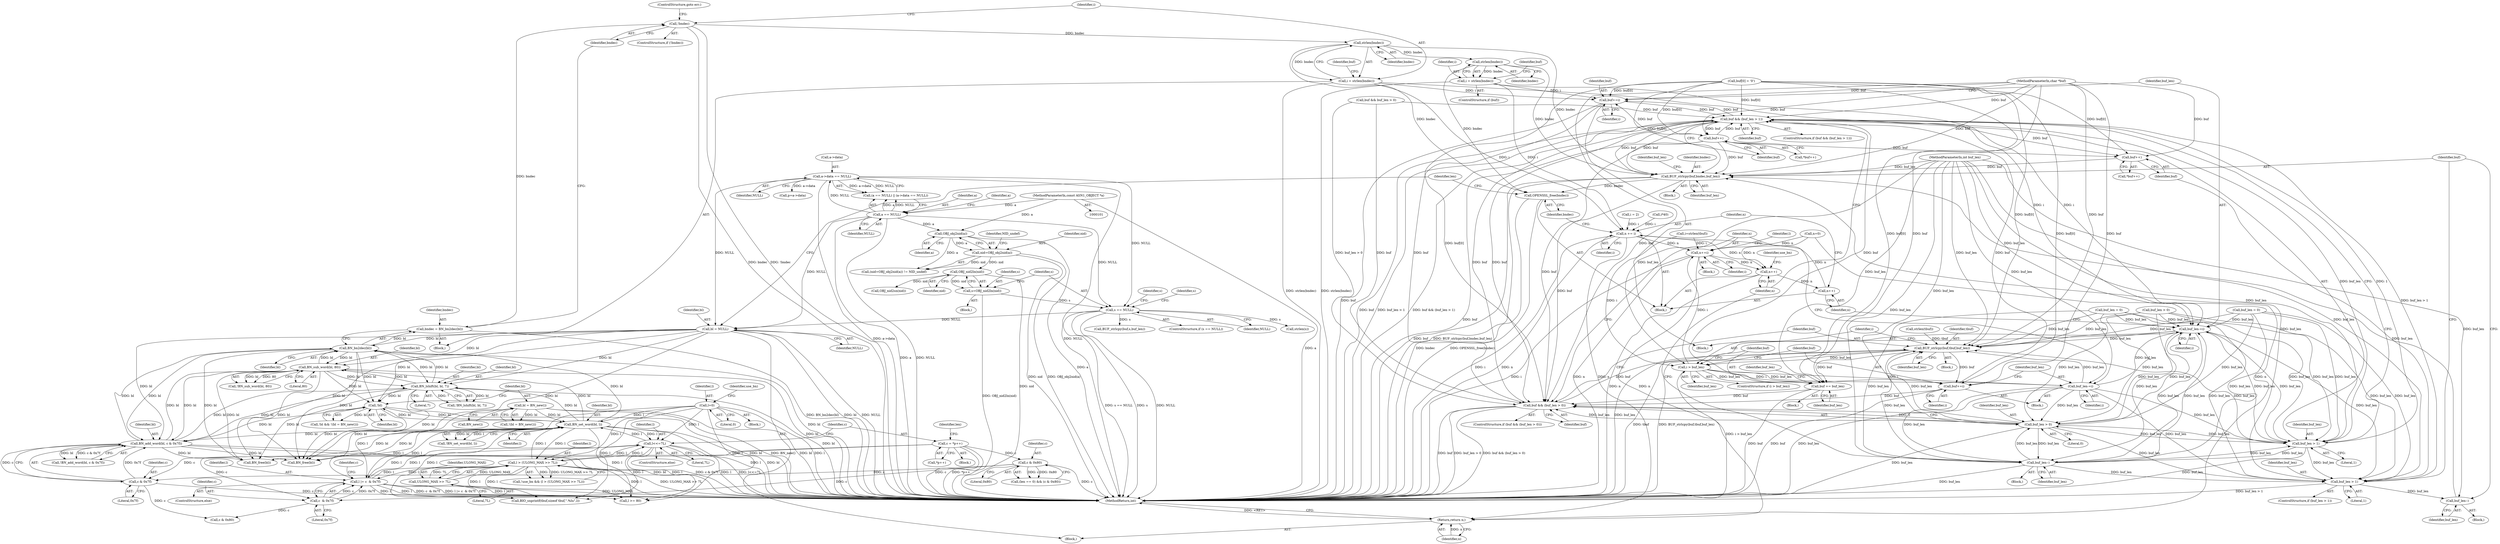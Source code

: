 digraph "0_openssl_0042fb5fd1c9d257d713b15a1f45da05cf5c1c87@API" {
"1000378" [label="(Call,strlen(bndec))"];
"1000373" [label="(Call,!bndec)"];
"1000368" [label="(Call,bndec = BN_bn2dec(bl))"];
"1000370" [label="(Call,BN_bn2dec(bl))"];
"1000311" [label="(Call,BN_sub_word(bl, 80))"];
"1000283" [label="(Call,BN_lshift(bl, bl, 7))"];
"1000194" [label="(Call,bl = NULL)"];
"1000136" [label="(Call,a->data == NULL)"];
"1000133" [label="(Call,a == NULL)"];
"1000104" [label="(MethodParameterIn,const ASN1_OBJECT *a)"];
"1000159" [label="(Call,s == NULL)"];
"1000154" [label="(Call,s=OBJ_nid2ln(nid))"];
"1000156" [label="(Call,OBJ_nid2ln(nid))"];
"1000148" [label="(Call,nid=OBJ_obj2nid(a))"];
"1000150" [label="(Call,OBJ_obj2nid(a))"];
"1000271" [label="(Call,BN_set_word(bl, l))"];
"1000262" [label="(Call,!bl)"];
"1000232" [label="(Call,BN_add_word(bl, c & 0x7f))"];
"1000234" [label="(Call,c & 0x7f)"];
"1000211" [label="(Call,c = *p++)"];
"1000223" [label="(Call,c & 0x80)"];
"1000265" [label="(Call,bl = BN_new())"];
"1000289" [label="(Call,l<<=7L)"];
"1000254" [label="(Call,l > (ULONG_MAX >> 7L))"];
"1000239" [label="(Call,l |= c  & 0x7f)"];
"1000202" [label="(Call,l=0)"];
"1000241" [label="(Call,c  & 0x7f)"];
"1000256" [label="(Call,ULONG_MAX >> 7L)"];
"1000376" [label="(Call,i = strlen(bndec))"];
"1000414" [label="(Call,buf+=i)"];
"1000343" [label="(Call,buf && (buf_len > 1))"];
"1000351" [label="(Call,buf++)"];
"1000396" [label="(Call,buf++)"];
"1000405" [label="(Call,BUF_strlcpy(buf,bndec,buf_len))"];
"1000425" [label="(Call,OPENSSL_free(bndec))"];
"1000440" [label="(Call,buf && (buf_len > 0))"];
"1000446" [label="(Call,BUF_strlcpy(buf,tbuf,buf_len))"];
"1000451" [label="(Call,i > buf_len)"];
"1000455" [label="(Call,buf += buf_len)"];
"1000463" [label="(Call,buf+=i)"];
"1000466" [label="(Call,buf_len-=i)"];
"1000345" [label="(Call,buf_len > 1)"];
"1000360" [label="(Call,buf_len--)"];
"1000390" [label="(Call,buf_len > 1)"];
"1000403" [label="(Call,buf_len--)"];
"1000417" [label="(Call,buf_len-=i)"];
"1000442" [label="(Call,buf_len > 0)"];
"1000469" [label="(Call,n+=i)"];
"1000362" [label="(Call,n++)"];
"1000420" [label="(Call,n++)"];
"1000422" [label="(Call,n += i)"];
"1000479" [label="(Return,return n;)"];
"1000384" [label="(Call,strlen(bndec))"];
"1000382" [label="(Call,i = strlen(bndec))"];
"1000379" [label="(Identifier,bndec)"];
"1000360" [label="(Call,buf_len--)"];
"1000339" [label="(Call,i*40)"];
"1000242" [label="(Identifier,c)"];
"1000311" [label="(Call,BN_sub_word(bl, 80))"];
"1000376" [label="(Call,i = strlen(bndec))"];
"1000417" [label="(Call,buf_len-=i)"];
"1000413" [label="(Block,)"];
"1000186" [label="(Call,p=a->data)"];
"1000285" [label="(Identifier,bl)"];
"1000265" [label="(Call,bl = BN_new())"];
"1000419" [label="(Identifier,i)"];
"1000258" [label="(Literal,7L)"];
"1000234" [label="(Call,c & 0x7f)"];
"1000150" [label="(Call,OBJ_obj2nid(a))"];
"1000422" [label="(Call,n += i)"];
"1000382" [label="(Call,i = strlen(bndec))"];
"1000416" [label="(Identifier,i)"];
"1000163" [label="(Identifier,s)"];
"1000271" [label="(Call,BN_set_word(bl, l))"];
"1000346" [label="(Identifier,buf_len)"];
"1000374" [label="(Identifier,bndec)"];
"1000134" [label="(Identifier,a)"];
"1000294" [label="(Block,)"];
"1000428" [label="(Block,)"];
"1000456" [label="(Identifier,buf)"];
"1000194" [label="(Call,bl = NULL)"];
"1000159" [label="(Call,s == NULL)"];
"1000403" [label="(Call,buf_len--)"];
"1000410" [label="(Identifier,buf_len)"];
"1000420" [label="(Call,n++)"];
"1000373" [label="(Call,!bndec)"];
"1000343" [label="(Call,buf && (buf_len > 1))"];
"1000255" [label="(Identifier,l)"];
"1000263" [label="(Identifier,bl)"];
"1000225" [label="(Literal,0x80)"];
"1000362" [label="(Call,n++)"];
"1000254" [label="(Call,l > (ULONG_MAX >> 7L))"];
"1000465" [label="(Identifier,i)"];
"1000158" [label="(ControlStructure,if (s == NULL))"];
"1000351" [label="(Call,buf++)"];
"1000442" [label="(Call,buf_len > 0)"];
"1000447" [label="(Identifier,buf)"];
"1000458" [label="(Call,buf_len = 0)"];
"1000213" [label="(Call,*p++)"];
"1000453" [label="(Identifier,buf_len)"];
"1000435" [label="(Call,i=strlen(tbuf))"];
"1000251" [label="(Call,!use_bn && (l > (ULONG_MAX >> 7L)))"];
"1000202" [label="(Call,l=0)"];
"1000133" [label="(Call,a == NULL)"];
"1000154" [label="(Call,s=OBJ_nid2ln(nid))"];
"1000201" [label="(Block,)"];
"1000121" [label="(Call,buf && buf_len > 0)"];
"1000407" [label="(Identifier,bndec)"];
"1000404" [label="(Identifier,buf_len)"];
"1000439" [label="(ControlStructure,if (buf && (buf_len > 0)))"];
"1000421" [label="(Identifier,n)"];
"1000347" [label="(Literal,1)"];
"1000256" [label="(Call,ULONG_MAX >> 7L)"];
"1000219" [label="(Call,(len == 0) && (c & 0x80))"];
"1000283" [label="(Call,BN_lshift(bl, bl, 7))"];
"1000418" [label="(Identifier,buf_len)"];
"1000286" [label="(Literal,7)"];
"1000470" [label="(Identifier,n)"];
"1000455" [label="(Call,buf += buf_len)"];
"1000240" [label="(Identifier,l)"];
"1000462" [label="(Block,)"];
"1000212" [label="(Identifier,c)"];
"1000440" [label="(Call,buf && (buf_len > 0))"];
"1000393" [label="(Block,)"];
"1000423" [label="(Identifier,n)"];
"1000352" [label="(Identifier,buf)"];
"1000383" [label="(Identifier,i)"];
"1000284" [label="(Identifier,bl)"];
"1000445" [label="(Block,)"];
"1000206" [label="(Identifier,use_bn)"];
"1000164" [label="(Call,OBJ_nid2sn(nid))"];
"1000273" [label="(Identifier,l)"];
"1000147" [label="(Call,(nid=OBJ_obj2nid(a)) != NID_undef)"];
"1000261" [label="(Call,!bl && !(bl = BN_new()))"];
"1000388" [label="(Block,)"];
"1000451" [label="(Call,i > buf_len)"];
"1000457" [label="(Identifier,buf_len)"];
"1000415" [label="(Identifier,buf)"];
"1000312" [label="(Identifier,bl)"];
"1000480" [label="(Identifier,n)"];
"1000138" [label="(Identifier,a)"];
"1000196" [label="(Identifier,NULL)"];
"1000477" [label="(Call,BN_free(bl))"];
"1000157" [label="(Identifier,nid)"];
"1000223" [label="(Call,c & 0x80)"];
"1000109" [label="(Call,n=0)"];
"1000387" [label="(Identifier,buf)"];
"1000363" [label="(Identifier,n)"];
"1000450" [label="(ControlStructure,if (i > buf_len))"];
"1000211" [label="(Call,c = *p++)"];
"1000153" [label="(Block,)"];
"1000103" [label="(MethodParameterIn,int buf_len)"];
"1000377" [label="(Identifier,i)"];
"1000156" [label="(Call,OBJ_nid2ln(nid))"];
"1000291" [label="(Literal,7L)"];
"1000429" [label="(Call,BIO_snprintf(tbuf,sizeof tbuf,\".%lu\",l))"];
"1000371" [label="(Identifier,bl)"];
"1000484" [label="(Call,BN_free(bl))"];
"1000368" [label="(Call,bndec = BN_bn2dec(bl))"];
"1000262" [label="(Call,!bl)"];
"1000290" [label="(Identifier,l)"];
"1000270" [label="(Call,!BN_set_word(bl, l))"];
"1000123" [label="(Call,buf_len > 0)"];
"1000489" [label="(MethodReturn,int)"];
"1000469" [label="(Call,n+=i)"];
"1000414" [label="(Call,buf+=i)"];
"1000344" [label="(Identifier,buf)"];
"1000241" [label="(Call,c  & 0x7f)"];
"1000140" [label="(Identifier,NULL)"];
"1000232" [label="(Call,BN_add_word(bl, c & 0x7f))"];
"1000209" [label="(Block,)"];
"1000372" [label="(ControlStructure,if (!bndec))"];
"1000235" [label="(Identifier,c)"];
"1000161" [label="(Identifier,NULL)"];
"1000257" [label="(Identifier,ULONG_MAX)"];
"1000236" [label="(Literal,0x7f)"];
"1000350" [label="(Call,*buf++)"];
"1000137" [label="(Call,a->data)"];
"1000303" [label="(Call,i = 2)"];
"1000342" [label="(ControlStructure,if (buf && (buf_len > 1)))"];
"1000282" [label="(Call,!BN_lshift(bl, bl, 7))"];
"1000199" [label="(Identifier,len)"];
"1000155" [label="(Identifier,s)"];
"1000408" [label="(Identifier,buf_len)"];
"1000247" [label="(Identifier,c)"];
"1000204" [label="(Literal,0)"];
"1000425" [label="(Call,OPENSSL_free(bndec))"];
"1000136" [label="(Call,a->data == NULL)"];
"1000177" [label="(Call,strlen(s))"];
"1000381" [label="(Identifier,buf)"];
"1000167" [label="(Identifier,s)"];
"1000448" [label="(Identifier,tbuf)"];
"1000473" [label="(Identifier,l)"];
"1000395" [label="(Call,*buf++)"];
"1000406" [label="(Identifier,buf)"];
"1000195" [label="(Identifier,bl)"];
"1000459" [label="(Identifier,buf_len)"];
"1000463" [label="(Call,buf+=i)"];
"1000452" [label="(Identifier,i)"];
"1000106" [label="(Block,)"];
"1000267" [label="(Call,BN_new())"];
"1000437" [label="(Call,strlen(tbuf))"];
"1000466" [label="(Call,buf_len-=i)"];
"1000171" [label="(Call,BUF_strlcpy(buf,s,buf_len))"];
"1000238" [label="(ControlStructure,else)"];
"1000397" [label="(Identifier,buf)"];
"1000365" [label="(Identifier,use_bn)"];
"1000149" [label="(Identifier,nid)"];
"1000246" [label="(Call,c & 0x80)"];
"1000151" [label="(Identifier,a)"];
"1000272" [label="(Identifier,bl)"];
"1000239" [label="(Call,l |= c  & 0x7f)"];
"1000264" [label="(Call,!(bl = BN_new()))"];
"1000479" [label="(Return,return n;)"];
"1000366" [label="(Block,)"];
"1000313" [label="(Literal,80)"];
"1000160" [label="(Identifier,s)"];
"1000361" [label="(Identifier,buf_len)"];
"1000369" [label="(Identifier,bndec)"];
"1000266" [label="(Identifier,bl)"];
"1000389" [label="(ControlStructure,if (buf_len > 1))"];
"1000446" [label="(Call,BUF_strlcpy(buf,tbuf,buf_len))"];
"1000203" [label="(Identifier,l)"];
"1000345" [label="(Call,buf_len > 1)"];
"1000348" [label="(Block,)"];
"1000224" [label="(Identifier,c)"];
"1000233" [label="(Identifier,bl)"];
"1000444" [label="(Literal,0)"];
"1000380" [label="(ControlStructure,if (buf))"];
"1000467" [label="(Identifier,buf_len)"];
"1000288" [label="(ControlStructure,else)"];
"1000152" [label="(Identifier,NID_undef)"];
"1000385" [label="(Identifier,bndec)"];
"1000126" [label="(Call,buf[0] = '\0')"];
"1000299" [label="(Call,l >= 80)"];
"1000243" [label="(Literal,0x7f)"];
"1000391" [label="(Identifier,buf_len)"];
"1000424" [label="(Identifier,i)"];
"1000148" [label="(Call,nid=OBJ_obj2nid(a))"];
"1000378" [label="(Call,strlen(bndec))"];
"1000132" [label="(Call,(a == NULL) || (a->data == NULL))"];
"1000135" [label="(Identifier,NULL)"];
"1000384" [label="(Call,strlen(bndec))"];
"1000405" [label="(Call,BUF_strlcpy(buf,bndec,buf_len))"];
"1000289" [label="(Call,l<<=7L)"];
"1000396" [label="(Call,buf++)"];
"1000449" [label="(Identifier,buf_len)"];
"1000390" [label="(Call,buf_len > 1)"];
"1000454" [label="(Block,)"];
"1000375" [label="(ControlStructure,goto err;)"];
"1000441" [label="(Identifier,buf)"];
"1000468" [label="(Identifier,i)"];
"1000426" [label="(Identifier,bndec)"];
"1000231" [label="(Call,!BN_add_word(bl, c & 0x7f))"];
"1000464" [label="(Identifier,buf)"];
"1000471" [label="(Identifier,i)"];
"1000310" [label="(Call,!BN_sub_word(bl, 80))"];
"1000104" [label="(MethodParameterIn,const ASN1_OBJECT *a)"];
"1000443" [label="(Identifier,buf_len)"];
"1000409" [label="(Call,buf_len = 0)"];
"1000102" [label="(MethodParameterIn,char *buf)"];
"1000392" [label="(Literal,1)"];
"1000217" [label="(Identifier,len)"];
"1000370" [label="(Call,BN_bn2dec(bl))"];
"1000378" -> "1000376"  [label="AST: "];
"1000378" -> "1000379"  [label="CFG: "];
"1000379" -> "1000378"  [label="AST: "];
"1000376" -> "1000378"  [label="CFG: "];
"1000378" -> "1000376"  [label="DDG: bndec"];
"1000373" -> "1000378"  [label="DDG: bndec"];
"1000378" -> "1000384"  [label="DDG: bndec"];
"1000378" -> "1000405"  [label="DDG: bndec"];
"1000378" -> "1000425"  [label="DDG: bndec"];
"1000373" -> "1000372"  [label="AST: "];
"1000373" -> "1000374"  [label="CFG: "];
"1000374" -> "1000373"  [label="AST: "];
"1000375" -> "1000373"  [label="CFG: "];
"1000377" -> "1000373"  [label="CFG: "];
"1000373" -> "1000489"  [label="DDG: !bndec"];
"1000373" -> "1000489"  [label="DDG: bndec"];
"1000368" -> "1000373"  [label="DDG: bndec"];
"1000368" -> "1000366"  [label="AST: "];
"1000368" -> "1000370"  [label="CFG: "];
"1000369" -> "1000368"  [label="AST: "];
"1000370" -> "1000368"  [label="AST: "];
"1000374" -> "1000368"  [label="CFG: "];
"1000368" -> "1000489"  [label="DDG: BN_bn2dec(bl)"];
"1000370" -> "1000368"  [label="DDG: bl"];
"1000370" -> "1000371"  [label="CFG: "];
"1000371" -> "1000370"  [label="AST: "];
"1000370" -> "1000489"  [label="DDG: bl"];
"1000370" -> "1000232"  [label="DDG: bl"];
"1000370" -> "1000262"  [label="DDG: bl"];
"1000370" -> "1000283"  [label="DDG: bl"];
"1000370" -> "1000311"  [label="DDG: bl"];
"1000311" -> "1000370"  [label="DDG: bl"];
"1000283" -> "1000370"  [label="DDG: bl"];
"1000194" -> "1000370"  [label="DDG: bl"];
"1000271" -> "1000370"  [label="DDG: bl"];
"1000232" -> "1000370"  [label="DDG: bl"];
"1000370" -> "1000477"  [label="DDG: bl"];
"1000370" -> "1000484"  [label="DDG: bl"];
"1000311" -> "1000310"  [label="AST: "];
"1000311" -> "1000313"  [label="CFG: "];
"1000312" -> "1000311"  [label="AST: "];
"1000313" -> "1000311"  [label="AST: "];
"1000310" -> "1000311"  [label="CFG: "];
"1000311" -> "1000489"  [label="DDG: bl"];
"1000311" -> "1000232"  [label="DDG: bl"];
"1000311" -> "1000262"  [label="DDG: bl"];
"1000311" -> "1000283"  [label="DDG: bl"];
"1000311" -> "1000310"  [label="DDG: bl"];
"1000311" -> "1000310"  [label="DDG: 80"];
"1000283" -> "1000311"  [label="DDG: bl"];
"1000194" -> "1000311"  [label="DDG: bl"];
"1000271" -> "1000311"  [label="DDG: bl"];
"1000232" -> "1000311"  [label="DDG: bl"];
"1000311" -> "1000477"  [label="DDG: bl"];
"1000311" -> "1000484"  [label="DDG: bl"];
"1000283" -> "1000282"  [label="AST: "];
"1000283" -> "1000286"  [label="CFG: "];
"1000284" -> "1000283"  [label="AST: "];
"1000285" -> "1000283"  [label="AST: "];
"1000286" -> "1000283"  [label="AST: "];
"1000282" -> "1000283"  [label="CFG: "];
"1000283" -> "1000489"  [label="DDG: bl"];
"1000283" -> "1000232"  [label="DDG: bl"];
"1000283" -> "1000262"  [label="DDG: bl"];
"1000283" -> "1000282"  [label="DDG: bl"];
"1000283" -> "1000282"  [label="DDG: 7"];
"1000194" -> "1000283"  [label="DDG: bl"];
"1000271" -> "1000283"  [label="DDG: bl"];
"1000232" -> "1000283"  [label="DDG: bl"];
"1000283" -> "1000477"  [label="DDG: bl"];
"1000283" -> "1000484"  [label="DDG: bl"];
"1000194" -> "1000106"  [label="AST: "];
"1000194" -> "1000196"  [label="CFG: "];
"1000195" -> "1000194"  [label="AST: "];
"1000196" -> "1000194"  [label="AST: "];
"1000199" -> "1000194"  [label="CFG: "];
"1000194" -> "1000489"  [label="DDG: bl"];
"1000194" -> "1000489"  [label="DDG: NULL"];
"1000136" -> "1000194"  [label="DDG: NULL"];
"1000133" -> "1000194"  [label="DDG: NULL"];
"1000159" -> "1000194"  [label="DDG: NULL"];
"1000194" -> "1000232"  [label="DDG: bl"];
"1000194" -> "1000262"  [label="DDG: bl"];
"1000194" -> "1000477"  [label="DDG: bl"];
"1000194" -> "1000484"  [label="DDG: bl"];
"1000136" -> "1000132"  [label="AST: "];
"1000136" -> "1000140"  [label="CFG: "];
"1000137" -> "1000136"  [label="AST: "];
"1000140" -> "1000136"  [label="AST: "];
"1000132" -> "1000136"  [label="CFG: "];
"1000136" -> "1000489"  [label="DDG: NULL"];
"1000136" -> "1000489"  [label="DDG: a->data"];
"1000136" -> "1000132"  [label="DDG: a->data"];
"1000136" -> "1000132"  [label="DDG: NULL"];
"1000133" -> "1000136"  [label="DDG: NULL"];
"1000136" -> "1000159"  [label="DDG: NULL"];
"1000136" -> "1000186"  [label="DDG: a->data"];
"1000133" -> "1000132"  [label="AST: "];
"1000133" -> "1000135"  [label="CFG: "];
"1000134" -> "1000133"  [label="AST: "];
"1000135" -> "1000133"  [label="AST: "];
"1000138" -> "1000133"  [label="CFG: "];
"1000132" -> "1000133"  [label="CFG: "];
"1000133" -> "1000489"  [label="DDG: a"];
"1000133" -> "1000489"  [label="DDG: NULL"];
"1000133" -> "1000132"  [label="DDG: a"];
"1000133" -> "1000132"  [label="DDG: NULL"];
"1000104" -> "1000133"  [label="DDG: a"];
"1000133" -> "1000150"  [label="DDG: a"];
"1000133" -> "1000159"  [label="DDG: NULL"];
"1000104" -> "1000101"  [label="AST: "];
"1000104" -> "1000489"  [label="DDG: a"];
"1000104" -> "1000150"  [label="DDG: a"];
"1000159" -> "1000158"  [label="AST: "];
"1000159" -> "1000161"  [label="CFG: "];
"1000160" -> "1000159"  [label="AST: "];
"1000161" -> "1000159"  [label="AST: "];
"1000163" -> "1000159"  [label="CFG: "];
"1000167" -> "1000159"  [label="CFG: "];
"1000159" -> "1000489"  [label="DDG: s == NULL"];
"1000159" -> "1000489"  [label="DDG: s"];
"1000159" -> "1000489"  [label="DDG: NULL"];
"1000154" -> "1000159"  [label="DDG: s"];
"1000159" -> "1000171"  [label="DDG: s"];
"1000159" -> "1000177"  [label="DDG: s"];
"1000154" -> "1000153"  [label="AST: "];
"1000154" -> "1000156"  [label="CFG: "];
"1000155" -> "1000154"  [label="AST: "];
"1000156" -> "1000154"  [label="AST: "];
"1000160" -> "1000154"  [label="CFG: "];
"1000154" -> "1000489"  [label="DDG: OBJ_nid2ln(nid)"];
"1000156" -> "1000154"  [label="DDG: nid"];
"1000156" -> "1000157"  [label="CFG: "];
"1000157" -> "1000156"  [label="AST: "];
"1000156" -> "1000489"  [label="DDG: nid"];
"1000148" -> "1000156"  [label="DDG: nid"];
"1000156" -> "1000164"  [label="DDG: nid"];
"1000148" -> "1000147"  [label="AST: "];
"1000148" -> "1000150"  [label="CFG: "];
"1000149" -> "1000148"  [label="AST: "];
"1000150" -> "1000148"  [label="AST: "];
"1000152" -> "1000148"  [label="CFG: "];
"1000148" -> "1000489"  [label="DDG: nid"];
"1000148" -> "1000489"  [label="DDG: OBJ_obj2nid(a)"];
"1000148" -> "1000147"  [label="DDG: nid"];
"1000150" -> "1000148"  [label="DDG: a"];
"1000150" -> "1000151"  [label="CFG: "];
"1000151" -> "1000150"  [label="AST: "];
"1000150" -> "1000489"  [label="DDG: a"];
"1000150" -> "1000147"  [label="DDG: a"];
"1000271" -> "1000270"  [label="AST: "];
"1000271" -> "1000273"  [label="CFG: "];
"1000272" -> "1000271"  [label="AST: "];
"1000273" -> "1000271"  [label="AST: "];
"1000270" -> "1000271"  [label="CFG: "];
"1000271" -> "1000489"  [label="DDG: l"];
"1000271" -> "1000489"  [label="DDG: bl"];
"1000271" -> "1000232"  [label="DDG: bl"];
"1000271" -> "1000239"  [label="DDG: l"];
"1000271" -> "1000254"  [label="DDG: l"];
"1000271" -> "1000262"  [label="DDG: bl"];
"1000271" -> "1000270"  [label="DDG: bl"];
"1000271" -> "1000270"  [label="DDG: l"];
"1000262" -> "1000271"  [label="DDG: bl"];
"1000265" -> "1000271"  [label="DDG: bl"];
"1000289" -> "1000271"  [label="DDG: l"];
"1000254" -> "1000271"  [label="DDG: l"];
"1000239" -> "1000271"  [label="DDG: l"];
"1000202" -> "1000271"  [label="DDG: l"];
"1000271" -> "1000289"  [label="DDG: l"];
"1000271" -> "1000299"  [label="DDG: l"];
"1000271" -> "1000429"  [label="DDG: l"];
"1000271" -> "1000477"  [label="DDG: bl"];
"1000271" -> "1000484"  [label="DDG: bl"];
"1000262" -> "1000261"  [label="AST: "];
"1000262" -> "1000263"  [label="CFG: "];
"1000263" -> "1000262"  [label="AST: "];
"1000266" -> "1000262"  [label="CFG: "];
"1000261" -> "1000262"  [label="CFG: "];
"1000262" -> "1000489"  [label="DDG: bl"];
"1000262" -> "1000261"  [label="DDG: bl"];
"1000232" -> "1000262"  [label="DDG: bl"];
"1000262" -> "1000484"  [label="DDG: bl"];
"1000232" -> "1000231"  [label="AST: "];
"1000232" -> "1000234"  [label="CFG: "];
"1000233" -> "1000232"  [label="AST: "];
"1000234" -> "1000232"  [label="AST: "];
"1000231" -> "1000232"  [label="CFG: "];
"1000232" -> "1000489"  [label="DDG: bl"];
"1000232" -> "1000489"  [label="DDG: c & 0x7f"];
"1000232" -> "1000231"  [label="DDG: bl"];
"1000232" -> "1000231"  [label="DDG: c & 0x7f"];
"1000234" -> "1000232"  [label="DDG: c"];
"1000234" -> "1000232"  [label="DDG: 0x7f"];
"1000232" -> "1000477"  [label="DDG: bl"];
"1000232" -> "1000484"  [label="DDG: bl"];
"1000234" -> "1000236"  [label="CFG: "];
"1000235" -> "1000234"  [label="AST: "];
"1000236" -> "1000234"  [label="AST: "];
"1000234" -> "1000489"  [label="DDG: c"];
"1000211" -> "1000234"  [label="DDG: c"];
"1000223" -> "1000234"  [label="DDG: c"];
"1000234" -> "1000246"  [label="DDG: c"];
"1000211" -> "1000209"  [label="AST: "];
"1000211" -> "1000213"  [label="CFG: "];
"1000212" -> "1000211"  [label="AST: "];
"1000213" -> "1000211"  [label="AST: "];
"1000217" -> "1000211"  [label="CFG: "];
"1000211" -> "1000489"  [label="DDG: c"];
"1000211" -> "1000489"  [label="DDG: *p++"];
"1000211" -> "1000223"  [label="DDG: c"];
"1000211" -> "1000241"  [label="DDG: c"];
"1000223" -> "1000219"  [label="AST: "];
"1000223" -> "1000225"  [label="CFG: "];
"1000224" -> "1000223"  [label="AST: "];
"1000225" -> "1000223"  [label="AST: "];
"1000219" -> "1000223"  [label="CFG: "];
"1000223" -> "1000489"  [label="DDG: c"];
"1000223" -> "1000219"  [label="DDG: c"];
"1000223" -> "1000219"  [label="DDG: 0x80"];
"1000223" -> "1000241"  [label="DDG: c"];
"1000265" -> "1000264"  [label="AST: "];
"1000265" -> "1000267"  [label="CFG: "];
"1000266" -> "1000265"  [label="AST: "];
"1000267" -> "1000265"  [label="AST: "];
"1000264" -> "1000265"  [label="CFG: "];
"1000265" -> "1000489"  [label="DDG: BN_new()"];
"1000265" -> "1000489"  [label="DDG: bl"];
"1000265" -> "1000264"  [label="DDG: bl"];
"1000265" -> "1000484"  [label="DDG: bl"];
"1000289" -> "1000288"  [label="AST: "];
"1000289" -> "1000291"  [label="CFG: "];
"1000290" -> "1000289"  [label="AST: "];
"1000291" -> "1000289"  [label="AST: "];
"1000212" -> "1000289"  [label="CFG: "];
"1000289" -> "1000489"  [label="DDG: l"];
"1000289" -> "1000489"  [label="DDG: l<<=7L"];
"1000289" -> "1000239"  [label="DDG: l"];
"1000289" -> "1000254"  [label="DDG: l"];
"1000254" -> "1000289"  [label="DDG: l"];
"1000239" -> "1000289"  [label="DDG: l"];
"1000202" -> "1000289"  [label="DDG: l"];
"1000289" -> "1000299"  [label="DDG: l"];
"1000289" -> "1000429"  [label="DDG: l"];
"1000254" -> "1000251"  [label="AST: "];
"1000254" -> "1000256"  [label="CFG: "];
"1000255" -> "1000254"  [label="AST: "];
"1000256" -> "1000254"  [label="AST: "];
"1000251" -> "1000254"  [label="CFG: "];
"1000254" -> "1000489"  [label="DDG: l"];
"1000254" -> "1000489"  [label="DDG: ULONG_MAX >> 7L"];
"1000254" -> "1000239"  [label="DDG: l"];
"1000254" -> "1000251"  [label="DDG: l"];
"1000254" -> "1000251"  [label="DDG: ULONG_MAX >> 7L"];
"1000239" -> "1000254"  [label="DDG: l"];
"1000202" -> "1000254"  [label="DDG: l"];
"1000256" -> "1000254"  [label="DDG: ULONG_MAX"];
"1000256" -> "1000254"  [label="DDG: 7L"];
"1000254" -> "1000299"  [label="DDG: l"];
"1000254" -> "1000429"  [label="DDG: l"];
"1000239" -> "1000238"  [label="AST: "];
"1000239" -> "1000241"  [label="CFG: "];
"1000240" -> "1000239"  [label="AST: "];
"1000241" -> "1000239"  [label="AST: "];
"1000247" -> "1000239"  [label="CFG: "];
"1000239" -> "1000489"  [label="DDG: l |= c  & 0x7f"];
"1000239" -> "1000489"  [label="DDG: l"];
"1000239" -> "1000489"  [label="DDG: c  & 0x7f"];
"1000202" -> "1000239"  [label="DDG: l"];
"1000241" -> "1000239"  [label="DDG: c"];
"1000241" -> "1000239"  [label="DDG: 0x7f"];
"1000239" -> "1000299"  [label="DDG: l"];
"1000239" -> "1000429"  [label="DDG: l"];
"1000202" -> "1000201"  [label="AST: "];
"1000202" -> "1000204"  [label="CFG: "];
"1000203" -> "1000202"  [label="AST: "];
"1000204" -> "1000202"  [label="AST: "];
"1000206" -> "1000202"  [label="CFG: "];
"1000202" -> "1000489"  [label="DDG: l"];
"1000202" -> "1000299"  [label="DDG: l"];
"1000202" -> "1000429"  [label="DDG: l"];
"1000241" -> "1000243"  [label="CFG: "];
"1000242" -> "1000241"  [label="AST: "];
"1000243" -> "1000241"  [label="AST: "];
"1000241" -> "1000246"  [label="DDG: c"];
"1000256" -> "1000258"  [label="CFG: "];
"1000257" -> "1000256"  [label="AST: "];
"1000258" -> "1000256"  [label="AST: "];
"1000256" -> "1000489"  [label="DDG: ULONG_MAX"];
"1000376" -> "1000366"  [label="AST: "];
"1000377" -> "1000376"  [label="AST: "];
"1000381" -> "1000376"  [label="CFG: "];
"1000376" -> "1000489"  [label="DDG: strlen(bndec)"];
"1000376" -> "1000414"  [label="DDG: i"];
"1000376" -> "1000417"  [label="DDG: i"];
"1000376" -> "1000422"  [label="DDG: i"];
"1000414" -> "1000413"  [label="AST: "];
"1000414" -> "1000416"  [label="CFG: "];
"1000415" -> "1000414"  [label="AST: "];
"1000416" -> "1000414"  [label="AST: "];
"1000418" -> "1000414"  [label="CFG: "];
"1000414" -> "1000489"  [label="DDG: buf"];
"1000414" -> "1000343"  [label="DDG: buf"];
"1000382" -> "1000414"  [label="DDG: i"];
"1000343" -> "1000414"  [label="DDG: buf"];
"1000126" -> "1000414"  [label="DDG: buf[0]"];
"1000351" -> "1000414"  [label="DDG: buf"];
"1000102" -> "1000414"  [label="DDG: buf"];
"1000414" -> "1000440"  [label="DDG: buf"];
"1000343" -> "1000342"  [label="AST: "];
"1000343" -> "1000344"  [label="CFG: "];
"1000343" -> "1000345"  [label="CFG: "];
"1000344" -> "1000343"  [label="AST: "];
"1000345" -> "1000343"  [label="AST: "];
"1000352" -> "1000343"  [label="CFG: "];
"1000363" -> "1000343"  [label="CFG: "];
"1000343" -> "1000489"  [label="DDG: buf"];
"1000343" -> "1000489"  [label="DDG: buf && (buf_len > 1)"];
"1000343" -> "1000489"  [label="DDG: buf_len > 1"];
"1000126" -> "1000343"  [label="DDG: buf[0]"];
"1000455" -> "1000343"  [label="DDG: buf"];
"1000463" -> "1000343"  [label="DDG: buf"];
"1000121" -> "1000343"  [label="DDG: buf"];
"1000405" -> "1000343"  [label="DDG: buf"];
"1000440" -> "1000343"  [label="DDG: buf"];
"1000351" -> "1000343"  [label="DDG: buf"];
"1000102" -> "1000343"  [label="DDG: buf"];
"1000390" -> "1000343"  [label="DDG: buf_len > 1"];
"1000345" -> "1000343"  [label="DDG: buf_len"];
"1000345" -> "1000343"  [label="DDG: 1"];
"1000343" -> "1000351"  [label="DDG: buf"];
"1000343" -> "1000396"  [label="DDG: buf"];
"1000343" -> "1000405"  [label="DDG: buf"];
"1000343" -> "1000440"  [label="DDG: buf"];
"1000351" -> "1000350"  [label="AST: "];
"1000351" -> "1000352"  [label="CFG: "];
"1000352" -> "1000351"  [label="AST: "];
"1000350" -> "1000351"  [label="CFG: "];
"1000351" -> "1000489"  [label="DDG: buf"];
"1000126" -> "1000351"  [label="DDG: buf[0]"];
"1000102" -> "1000351"  [label="DDG: buf"];
"1000351" -> "1000396"  [label="DDG: buf"];
"1000351" -> "1000405"  [label="DDG: buf"];
"1000351" -> "1000440"  [label="DDG: buf"];
"1000396" -> "1000395"  [label="AST: "];
"1000396" -> "1000397"  [label="CFG: "];
"1000397" -> "1000396"  [label="AST: "];
"1000395" -> "1000396"  [label="CFG: "];
"1000126" -> "1000396"  [label="DDG: buf[0]"];
"1000102" -> "1000396"  [label="DDG: buf"];
"1000396" -> "1000405"  [label="DDG: buf"];
"1000405" -> "1000388"  [label="AST: "];
"1000405" -> "1000408"  [label="CFG: "];
"1000406" -> "1000405"  [label="AST: "];
"1000407" -> "1000405"  [label="AST: "];
"1000408" -> "1000405"  [label="AST: "];
"1000410" -> "1000405"  [label="CFG: "];
"1000405" -> "1000489"  [label="DDG: BUF_strlcpy(buf,bndec,buf_len)"];
"1000405" -> "1000489"  [label="DDG: buf"];
"1000126" -> "1000405"  [label="DDG: buf[0]"];
"1000102" -> "1000405"  [label="DDG: buf"];
"1000384" -> "1000405"  [label="DDG: bndec"];
"1000403" -> "1000405"  [label="DDG: buf_len"];
"1000390" -> "1000405"  [label="DDG: buf_len"];
"1000103" -> "1000405"  [label="DDG: buf_len"];
"1000405" -> "1000425"  [label="DDG: bndec"];
"1000405" -> "1000440"  [label="DDG: buf"];
"1000425" -> "1000294"  [label="AST: "];
"1000425" -> "1000426"  [label="CFG: "];
"1000426" -> "1000425"  [label="AST: "];
"1000199" -> "1000425"  [label="CFG: "];
"1000425" -> "1000489"  [label="DDG: bndec"];
"1000425" -> "1000489"  [label="DDG: OPENSSL_free(bndec)"];
"1000384" -> "1000425"  [label="DDG: bndec"];
"1000440" -> "1000439"  [label="AST: "];
"1000440" -> "1000441"  [label="CFG: "];
"1000440" -> "1000442"  [label="CFG: "];
"1000441" -> "1000440"  [label="AST: "];
"1000442" -> "1000440"  [label="AST: "];
"1000447" -> "1000440"  [label="CFG: "];
"1000470" -> "1000440"  [label="CFG: "];
"1000440" -> "1000489"  [label="DDG: buf_len > 0"];
"1000440" -> "1000489"  [label="DDG: buf && (buf_len > 0)"];
"1000440" -> "1000489"  [label="DDG: buf"];
"1000126" -> "1000440"  [label="DDG: buf[0]"];
"1000455" -> "1000440"  [label="DDG: buf"];
"1000463" -> "1000440"  [label="DDG: buf"];
"1000121" -> "1000440"  [label="DDG: buf"];
"1000121" -> "1000440"  [label="DDG: buf_len > 0"];
"1000102" -> "1000440"  [label="DDG: buf"];
"1000442" -> "1000440"  [label="DDG: buf_len"];
"1000442" -> "1000440"  [label="DDG: 0"];
"1000440" -> "1000446"  [label="DDG: buf"];
"1000446" -> "1000445"  [label="AST: "];
"1000446" -> "1000449"  [label="CFG: "];
"1000447" -> "1000446"  [label="AST: "];
"1000448" -> "1000446"  [label="AST: "];
"1000449" -> "1000446"  [label="AST: "];
"1000452" -> "1000446"  [label="CFG: "];
"1000446" -> "1000489"  [label="DDG: BUF_strlcpy(buf,tbuf,buf_len)"];
"1000446" -> "1000489"  [label="DDG: tbuf"];
"1000126" -> "1000446"  [label="DDG: buf[0]"];
"1000102" -> "1000446"  [label="DDG: buf"];
"1000437" -> "1000446"  [label="DDG: tbuf"];
"1000442" -> "1000446"  [label="DDG: buf_len"];
"1000466" -> "1000446"  [label="DDG: buf_len"];
"1000345" -> "1000446"  [label="DDG: buf_len"];
"1000123" -> "1000446"  [label="DDG: buf_len"];
"1000458" -> "1000446"  [label="DDG: buf_len"];
"1000360" -> "1000446"  [label="DDG: buf_len"];
"1000417" -> "1000446"  [label="DDG: buf_len"];
"1000409" -> "1000446"  [label="DDG: buf_len"];
"1000103" -> "1000446"  [label="DDG: buf_len"];
"1000446" -> "1000451"  [label="DDG: buf_len"];
"1000446" -> "1000455"  [label="DDG: buf"];
"1000446" -> "1000463"  [label="DDG: buf"];
"1000451" -> "1000450"  [label="AST: "];
"1000451" -> "1000453"  [label="CFG: "];
"1000452" -> "1000451"  [label="AST: "];
"1000453" -> "1000451"  [label="AST: "];
"1000456" -> "1000451"  [label="CFG: "];
"1000464" -> "1000451"  [label="CFG: "];
"1000451" -> "1000489"  [label="DDG: i > buf_len"];
"1000435" -> "1000451"  [label="DDG: i"];
"1000103" -> "1000451"  [label="DDG: buf_len"];
"1000451" -> "1000455"  [label="DDG: buf_len"];
"1000451" -> "1000463"  [label="DDG: i"];
"1000451" -> "1000466"  [label="DDG: i"];
"1000451" -> "1000466"  [label="DDG: buf_len"];
"1000451" -> "1000469"  [label="DDG: i"];
"1000455" -> "1000454"  [label="AST: "];
"1000455" -> "1000457"  [label="CFG: "];
"1000456" -> "1000455"  [label="AST: "];
"1000457" -> "1000455"  [label="AST: "];
"1000459" -> "1000455"  [label="CFG: "];
"1000455" -> "1000489"  [label="DDG: buf"];
"1000103" -> "1000455"  [label="DDG: buf_len"];
"1000126" -> "1000455"  [label="DDG: buf[0]"];
"1000102" -> "1000455"  [label="DDG: buf"];
"1000463" -> "1000462"  [label="AST: "];
"1000463" -> "1000465"  [label="CFG: "];
"1000464" -> "1000463"  [label="AST: "];
"1000465" -> "1000463"  [label="AST: "];
"1000467" -> "1000463"  [label="CFG: "];
"1000463" -> "1000489"  [label="DDG: buf"];
"1000126" -> "1000463"  [label="DDG: buf[0]"];
"1000102" -> "1000463"  [label="DDG: buf"];
"1000466" -> "1000462"  [label="AST: "];
"1000466" -> "1000468"  [label="CFG: "];
"1000467" -> "1000466"  [label="AST: "];
"1000468" -> "1000466"  [label="AST: "];
"1000470" -> "1000466"  [label="CFG: "];
"1000466" -> "1000489"  [label="DDG: buf_len"];
"1000466" -> "1000345"  [label="DDG: buf_len"];
"1000466" -> "1000360"  [label="DDG: buf_len"];
"1000466" -> "1000390"  [label="DDG: buf_len"];
"1000466" -> "1000417"  [label="DDG: buf_len"];
"1000466" -> "1000442"  [label="DDG: buf_len"];
"1000103" -> "1000466"  [label="DDG: buf_len"];
"1000345" -> "1000347"  [label="CFG: "];
"1000346" -> "1000345"  [label="AST: "];
"1000347" -> "1000345"  [label="AST: "];
"1000345" -> "1000489"  [label="DDG: buf_len"];
"1000442" -> "1000345"  [label="DDG: buf_len"];
"1000123" -> "1000345"  [label="DDG: buf_len"];
"1000458" -> "1000345"  [label="DDG: buf_len"];
"1000360" -> "1000345"  [label="DDG: buf_len"];
"1000417" -> "1000345"  [label="DDG: buf_len"];
"1000409" -> "1000345"  [label="DDG: buf_len"];
"1000103" -> "1000345"  [label="DDG: buf_len"];
"1000345" -> "1000360"  [label="DDG: buf_len"];
"1000345" -> "1000390"  [label="DDG: buf_len"];
"1000345" -> "1000417"  [label="DDG: buf_len"];
"1000345" -> "1000442"  [label="DDG: buf_len"];
"1000360" -> "1000348"  [label="AST: "];
"1000360" -> "1000361"  [label="CFG: "];
"1000361" -> "1000360"  [label="AST: "];
"1000363" -> "1000360"  [label="CFG: "];
"1000360" -> "1000489"  [label="DDG: buf_len"];
"1000442" -> "1000360"  [label="DDG: buf_len"];
"1000123" -> "1000360"  [label="DDG: buf_len"];
"1000458" -> "1000360"  [label="DDG: buf_len"];
"1000417" -> "1000360"  [label="DDG: buf_len"];
"1000409" -> "1000360"  [label="DDG: buf_len"];
"1000103" -> "1000360"  [label="DDG: buf_len"];
"1000360" -> "1000390"  [label="DDG: buf_len"];
"1000360" -> "1000417"  [label="DDG: buf_len"];
"1000360" -> "1000442"  [label="DDG: buf_len"];
"1000390" -> "1000389"  [label="AST: "];
"1000390" -> "1000392"  [label="CFG: "];
"1000391" -> "1000390"  [label="AST: "];
"1000392" -> "1000390"  [label="AST: "];
"1000397" -> "1000390"  [label="CFG: "];
"1000406" -> "1000390"  [label="CFG: "];
"1000390" -> "1000489"  [label="DDG: buf_len > 1"];
"1000442" -> "1000390"  [label="DDG: buf_len"];
"1000123" -> "1000390"  [label="DDG: buf_len"];
"1000458" -> "1000390"  [label="DDG: buf_len"];
"1000417" -> "1000390"  [label="DDG: buf_len"];
"1000409" -> "1000390"  [label="DDG: buf_len"];
"1000103" -> "1000390"  [label="DDG: buf_len"];
"1000390" -> "1000403"  [label="DDG: buf_len"];
"1000403" -> "1000393"  [label="AST: "];
"1000403" -> "1000404"  [label="CFG: "];
"1000404" -> "1000403"  [label="AST: "];
"1000406" -> "1000403"  [label="CFG: "];
"1000103" -> "1000403"  [label="DDG: buf_len"];
"1000417" -> "1000413"  [label="AST: "];
"1000417" -> "1000419"  [label="CFG: "];
"1000418" -> "1000417"  [label="AST: "];
"1000419" -> "1000417"  [label="AST: "];
"1000421" -> "1000417"  [label="CFG: "];
"1000417" -> "1000489"  [label="DDG: buf_len"];
"1000382" -> "1000417"  [label="DDG: i"];
"1000442" -> "1000417"  [label="DDG: buf_len"];
"1000123" -> "1000417"  [label="DDG: buf_len"];
"1000458" -> "1000417"  [label="DDG: buf_len"];
"1000409" -> "1000417"  [label="DDG: buf_len"];
"1000103" -> "1000417"  [label="DDG: buf_len"];
"1000417" -> "1000442"  [label="DDG: buf_len"];
"1000442" -> "1000444"  [label="CFG: "];
"1000443" -> "1000442"  [label="AST: "];
"1000444" -> "1000442"  [label="AST: "];
"1000442" -> "1000489"  [label="DDG: buf_len"];
"1000123" -> "1000442"  [label="DDG: buf_len"];
"1000458" -> "1000442"  [label="DDG: buf_len"];
"1000409" -> "1000442"  [label="DDG: buf_len"];
"1000103" -> "1000442"  [label="DDG: buf_len"];
"1000469" -> "1000428"  [label="AST: "];
"1000469" -> "1000471"  [label="CFG: "];
"1000470" -> "1000469"  [label="AST: "];
"1000471" -> "1000469"  [label="AST: "];
"1000473" -> "1000469"  [label="CFG: "];
"1000469" -> "1000489"  [label="DDG: i"];
"1000469" -> "1000489"  [label="DDG: n"];
"1000469" -> "1000362"  [label="DDG: n"];
"1000435" -> "1000469"  [label="DDG: i"];
"1000422" -> "1000469"  [label="DDG: n"];
"1000109" -> "1000469"  [label="DDG: n"];
"1000469" -> "1000479"  [label="DDG: n"];
"1000362" -> "1000294"  [label="AST: "];
"1000362" -> "1000363"  [label="CFG: "];
"1000363" -> "1000362"  [label="AST: "];
"1000365" -> "1000362"  [label="CFG: "];
"1000362" -> "1000489"  [label="DDG: n"];
"1000422" -> "1000362"  [label="DDG: n"];
"1000109" -> "1000362"  [label="DDG: n"];
"1000362" -> "1000420"  [label="DDG: n"];
"1000420" -> "1000294"  [label="AST: "];
"1000420" -> "1000421"  [label="CFG: "];
"1000421" -> "1000420"  [label="AST: "];
"1000423" -> "1000420"  [label="CFG: "];
"1000420" -> "1000422"  [label="DDG: n"];
"1000422" -> "1000294"  [label="AST: "];
"1000422" -> "1000424"  [label="CFG: "];
"1000423" -> "1000422"  [label="AST: "];
"1000424" -> "1000422"  [label="AST: "];
"1000426" -> "1000422"  [label="CFG: "];
"1000422" -> "1000489"  [label="DDG: n"];
"1000422" -> "1000489"  [label="DDG: i"];
"1000382" -> "1000422"  [label="DDG: i"];
"1000303" -> "1000422"  [label="DDG: i"];
"1000339" -> "1000422"  [label="DDG: i"];
"1000422" -> "1000479"  [label="DDG: n"];
"1000479" -> "1000106"  [label="AST: "];
"1000479" -> "1000480"  [label="CFG: "];
"1000480" -> "1000479"  [label="AST: "];
"1000489" -> "1000479"  [label="CFG: "];
"1000479" -> "1000489"  [label="DDG: <RET>"];
"1000480" -> "1000479"  [label="DDG: n"];
"1000109" -> "1000479"  [label="DDG: n"];
"1000384" -> "1000382"  [label="AST: "];
"1000384" -> "1000385"  [label="CFG: "];
"1000385" -> "1000384"  [label="AST: "];
"1000382" -> "1000384"  [label="CFG: "];
"1000384" -> "1000382"  [label="DDG: bndec"];
"1000382" -> "1000380"  [label="AST: "];
"1000383" -> "1000382"  [label="AST: "];
"1000387" -> "1000382"  [label="CFG: "];
"1000382" -> "1000489"  [label="DDG: strlen(bndec)"];
}
